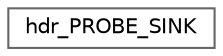 digraph "Graphical Class Hierarchy"
{
 // LATEX_PDF_SIZE
  bgcolor="transparent";
  edge [fontname=Helvetica,fontsize=10,labelfontname=Helvetica,labelfontsize=10];
  node [fontname=Helvetica,fontsize=10,shape=box,height=0.2,width=0.4];
  rankdir="LR";
  Node0 [id="Node000000",label="hdr_PROBE_SINK",height=0.2,width=0.4,color="grey40", fillcolor="white", style="filled",URL="$structhdr__PROBE__SINK.html",tooltip="Header of the PROBE message."];
}
